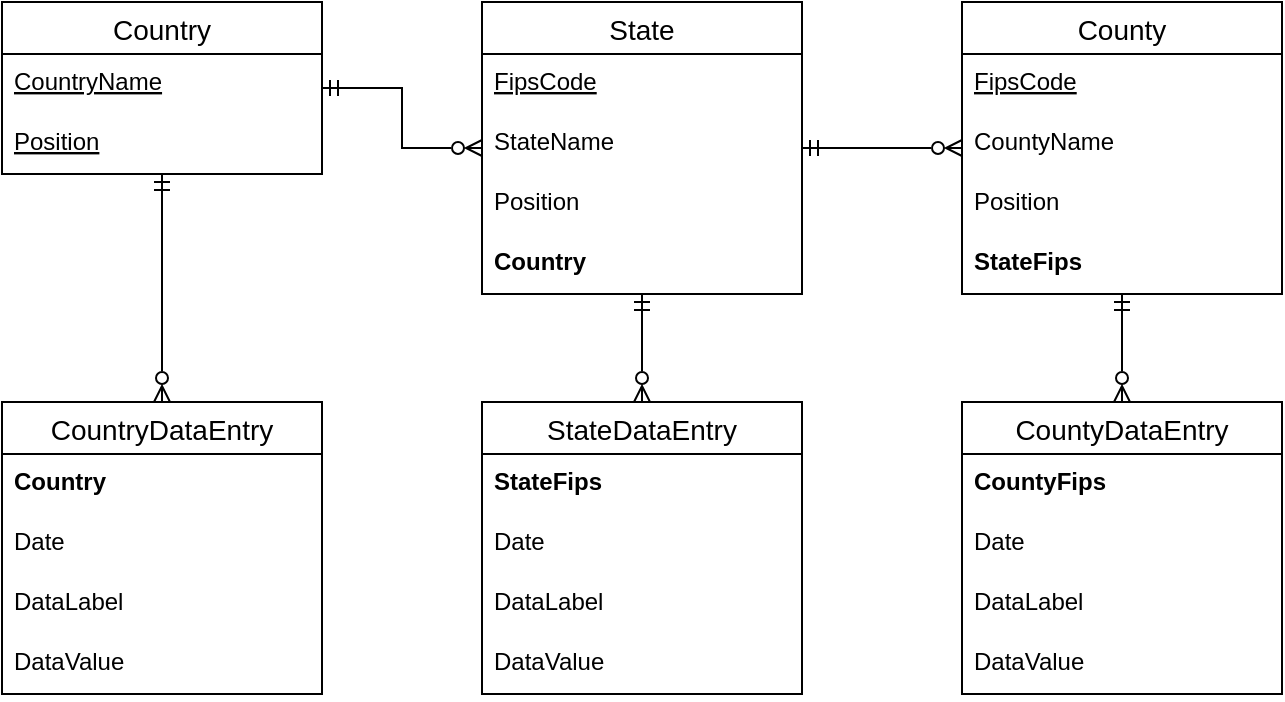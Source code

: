 <mxfile version="15.4.0" type="device"><diagram id="3YH0XLdzkx8KZmpzLlyQ" name="Page-1"><mxGraphModel dx="1038" dy="607" grid="1" gridSize="10" guides="1" tooltips="1" connect="1" arrows="1" fold="1" page="1" pageScale="1" pageWidth="900" pageHeight="1600" math="0" shadow="0"><root><mxCell id="0"/><mxCell id="1" parent="0"/><mxCell id="nERzGypJJPE0DOTIM0iv-51" style="edgeStyle=orthogonalEdgeStyle;rounded=0;orthogonalLoop=1;jettySize=auto;html=1;startArrow=ERmandOne;startFill=0;endArrow=ERzeroToMany;endFill=0;" parent="1" source="nERzGypJJPE0DOTIM0iv-23" target="nERzGypJJPE0DOTIM0iv-27" edge="1"><mxGeometry relative="1" as="geometry"/></mxCell><mxCell id="nERzGypJJPE0DOTIM0iv-58" style="edgeStyle=orthogonalEdgeStyle;rounded=0;orthogonalLoop=1;jettySize=auto;html=1;startArrow=ERmandOne;startFill=0;endArrow=ERzeroToMany;endFill=0;" parent="1" source="nERzGypJJPE0DOTIM0iv-23" target="nERzGypJJPE0DOTIM0iv-45" edge="1"><mxGeometry relative="1" as="geometry"/></mxCell><mxCell id="nERzGypJJPE0DOTIM0iv-23" value="Country" style="swimlane;fontStyle=0;childLayout=stackLayout;horizontal=1;startSize=26;horizontalStack=0;resizeParent=1;resizeParentMax=0;resizeLast=0;collapsible=1;marginBottom=0;align=center;fontSize=14;" parent="1" vertex="1"><mxGeometry x="80" y="80" width="160" height="86" as="geometry"/></mxCell><mxCell id="nERzGypJJPE0DOTIM0iv-24" value="CountryName" style="text;strokeColor=none;fillColor=none;spacingLeft=4;spacingRight=4;overflow=hidden;rotatable=0;points=[[0,0.5],[1,0.5]];portConstraint=eastwest;fontSize=12;fontStyle=4" parent="nERzGypJJPE0DOTIM0iv-23" vertex="1"><mxGeometry y="26" width="160" height="30" as="geometry"/></mxCell><mxCell id="9cDq4i9uvsk0SzoSHNKJ-4" value="Position" style="text;strokeColor=none;fillColor=none;spacingLeft=4;spacingRight=4;overflow=hidden;rotatable=0;points=[[0,0.5],[1,0.5]];portConstraint=eastwest;fontSize=12;fontStyle=4" vertex="1" parent="nERzGypJJPE0DOTIM0iv-23"><mxGeometry y="56" width="160" height="30" as="geometry"/></mxCell><mxCell id="nERzGypJJPE0DOTIM0iv-52" style="edgeStyle=orthogonalEdgeStyle;rounded=0;orthogonalLoop=1;jettySize=auto;html=1;startArrow=ERmandOne;startFill=0;endArrow=ERzeroToMany;endFill=0;" parent="1" source="nERzGypJJPE0DOTIM0iv-27" target="nERzGypJJPE0DOTIM0iv-32" edge="1"><mxGeometry relative="1" as="geometry"/></mxCell><mxCell id="nERzGypJJPE0DOTIM0iv-63" style="edgeStyle=orthogonalEdgeStyle;rounded=0;orthogonalLoop=1;jettySize=auto;html=1;startArrow=ERmandOne;startFill=0;endArrow=ERzeroToMany;endFill=0;" parent="1" source="nERzGypJJPE0DOTIM0iv-27" target="nERzGypJJPE0DOTIM0iv-59" edge="1"><mxGeometry relative="1" as="geometry"/></mxCell><mxCell id="nERzGypJJPE0DOTIM0iv-27" value="State" style="swimlane;fontStyle=0;childLayout=stackLayout;horizontal=1;startSize=26;horizontalStack=0;resizeParent=1;resizeParentMax=0;resizeLast=0;collapsible=1;marginBottom=0;align=center;fontSize=14;" parent="1" vertex="1"><mxGeometry x="320" y="80" width="160" height="146" as="geometry"/></mxCell><mxCell id="nERzGypJJPE0DOTIM0iv-31" value="FipsCode" style="text;strokeColor=none;fillColor=none;spacingLeft=4;spacingRight=4;overflow=hidden;rotatable=0;points=[[0,0.5],[1,0.5]];portConstraint=eastwest;fontSize=12;fontStyle=4" parent="nERzGypJJPE0DOTIM0iv-27" vertex="1"><mxGeometry y="26" width="160" height="30" as="geometry"/></mxCell><mxCell id="nERzGypJJPE0DOTIM0iv-28" value="StateName" style="text;strokeColor=none;fillColor=none;spacingLeft=4;spacingRight=4;overflow=hidden;rotatable=0;points=[[0,0.5],[1,0.5]];portConstraint=eastwest;fontSize=12;" parent="nERzGypJJPE0DOTIM0iv-27" vertex="1"><mxGeometry y="56" width="160" height="30" as="geometry"/></mxCell><mxCell id="9cDq4i9uvsk0SzoSHNKJ-1" value="Position" style="text;strokeColor=none;fillColor=none;spacingLeft=4;spacingRight=4;overflow=hidden;rotatable=0;points=[[0,0.5],[1,0.5]];portConstraint=eastwest;fontSize=12;fontStyle=0" vertex="1" parent="nERzGypJJPE0DOTIM0iv-27"><mxGeometry y="86" width="160" height="30" as="geometry"/></mxCell><mxCell id="nERzGypJJPE0DOTIM0iv-35" value="Country" style="text;strokeColor=none;fillColor=none;spacingLeft=4;spacingRight=4;overflow=hidden;rotatable=0;points=[[0,0.5],[1,0.5]];portConstraint=eastwest;fontSize=12;fontStyle=1" parent="nERzGypJJPE0DOTIM0iv-27" vertex="1"><mxGeometry y="116" width="160" height="30" as="geometry"/></mxCell><mxCell id="nERzGypJJPE0DOTIM0iv-68" style="edgeStyle=orthogonalEdgeStyle;rounded=0;orthogonalLoop=1;jettySize=auto;html=1;startArrow=ERmandOne;startFill=0;endArrow=ERzeroToMany;endFill=0;" parent="1" source="nERzGypJJPE0DOTIM0iv-32" target="nERzGypJJPE0DOTIM0iv-64" edge="1"><mxGeometry relative="1" as="geometry"/></mxCell><mxCell id="nERzGypJJPE0DOTIM0iv-32" value="County" style="swimlane;fontStyle=0;childLayout=stackLayout;horizontal=1;startSize=26;horizontalStack=0;resizeParent=1;resizeParentMax=0;resizeLast=0;collapsible=1;marginBottom=0;align=center;fontSize=14;" parent="1" vertex="1"><mxGeometry x="560" y="80" width="160" height="146" as="geometry"/></mxCell><mxCell id="nERzGypJJPE0DOTIM0iv-34" value="FipsCode" style="text;strokeColor=none;fillColor=none;spacingLeft=4;spacingRight=4;overflow=hidden;rotatable=0;points=[[0,0.5],[1,0.5]];portConstraint=eastwest;fontSize=12;fontStyle=4" parent="nERzGypJJPE0DOTIM0iv-32" vertex="1"><mxGeometry y="26" width="160" height="30" as="geometry"/></mxCell><mxCell id="nERzGypJJPE0DOTIM0iv-33" value="CountyName" style="text;strokeColor=none;fillColor=none;spacingLeft=4;spacingRight=4;overflow=hidden;rotatable=0;points=[[0,0.5],[1,0.5]];portConstraint=eastwest;fontSize=12;" parent="nERzGypJJPE0DOTIM0iv-32" vertex="1"><mxGeometry y="56" width="160" height="30" as="geometry"/></mxCell><mxCell id="9cDq4i9uvsk0SzoSHNKJ-2" value="Position" style="text;strokeColor=none;fillColor=none;spacingLeft=4;spacingRight=4;overflow=hidden;rotatable=0;points=[[0,0.5],[1,0.5]];portConstraint=eastwest;fontSize=12;fontStyle=0" vertex="1" parent="nERzGypJJPE0DOTIM0iv-32"><mxGeometry y="86" width="160" height="30" as="geometry"/></mxCell><mxCell id="nERzGypJJPE0DOTIM0iv-36" value="StateFips" style="text;strokeColor=none;fillColor=none;spacingLeft=4;spacingRight=4;overflow=hidden;rotatable=0;points=[[0,0.5],[1,0.5]];portConstraint=eastwest;fontSize=12;fontStyle=1" parent="nERzGypJJPE0DOTIM0iv-32" vertex="1"><mxGeometry y="116" width="160" height="30" as="geometry"/></mxCell><mxCell id="nERzGypJJPE0DOTIM0iv-45" value="CountryDataEntry" style="swimlane;fontStyle=0;childLayout=stackLayout;horizontal=1;startSize=26;horizontalStack=0;resizeParent=1;resizeParentMax=0;resizeLast=0;collapsible=1;marginBottom=0;align=center;fontSize=14;" parent="1" vertex="1"><mxGeometry x="80" y="280" width="160" height="146" as="geometry"/></mxCell><mxCell id="nERzGypJJPE0DOTIM0iv-46" value="Country" style="text;strokeColor=none;fillColor=none;spacingLeft=4;spacingRight=4;overflow=hidden;rotatable=0;points=[[0,0.5],[1,0.5]];portConstraint=eastwest;fontSize=12;fontStyle=1" parent="nERzGypJJPE0DOTIM0iv-45" vertex="1"><mxGeometry y="26" width="160" height="30" as="geometry"/></mxCell><mxCell id="nERzGypJJPE0DOTIM0iv-69" value="Date" style="text;strokeColor=none;fillColor=none;spacingLeft=4;spacingRight=4;overflow=hidden;rotatable=0;points=[[0,0.5],[1,0.5]];portConstraint=eastwest;fontSize=12;" parent="nERzGypJJPE0DOTIM0iv-45" vertex="1"><mxGeometry y="56" width="160" height="30" as="geometry"/></mxCell><mxCell id="nERzGypJJPE0DOTIM0iv-47" value="DataLabel" style="text;strokeColor=none;fillColor=none;spacingLeft=4;spacingRight=4;overflow=hidden;rotatable=0;points=[[0,0.5],[1,0.5]];portConstraint=eastwest;fontSize=12;" parent="nERzGypJJPE0DOTIM0iv-45" vertex="1"><mxGeometry y="86" width="160" height="30" as="geometry"/></mxCell><mxCell id="nERzGypJJPE0DOTIM0iv-48" value="DataValue" style="text;strokeColor=none;fillColor=none;spacingLeft=4;spacingRight=4;overflow=hidden;rotatable=0;points=[[0,0.5],[1,0.5]];portConstraint=eastwest;fontSize=12;" parent="nERzGypJJPE0DOTIM0iv-45" vertex="1"><mxGeometry y="116" width="160" height="30" as="geometry"/></mxCell><mxCell id="nERzGypJJPE0DOTIM0iv-59" value="StateDataEntry" style="swimlane;fontStyle=0;childLayout=stackLayout;horizontal=1;startSize=26;horizontalStack=0;resizeParent=1;resizeParentMax=0;resizeLast=0;collapsible=1;marginBottom=0;align=center;fontSize=14;" parent="1" vertex="1"><mxGeometry x="320" y="280" width="160" height="146" as="geometry"/></mxCell><mxCell id="nERzGypJJPE0DOTIM0iv-60" value="StateFips" style="text;strokeColor=none;fillColor=none;spacingLeft=4;spacingRight=4;overflow=hidden;rotatable=0;points=[[0,0.5],[1,0.5]];portConstraint=eastwest;fontSize=12;fontStyle=1" parent="nERzGypJJPE0DOTIM0iv-59" vertex="1"><mxGeometry y="26" width="160" height="30" as="geometry"/></mxCell><mxCell id="nERzGypJJPE0DOTIM0iv-70" value="Date" style="text;strokeColor=none;fillColor=none;spacingLeft=4;spacingRight=4;overflow=hidden;rotatable=0;points=[[0,0.5],[1,0.5]];portConstraint=eastwest;fontSize=12;" parent="nERzGypJJPE0DOTIM0iv-59" vertex="1"><mxGeometry y="56" width="160" height="30" as="geometry"/></mxCell><mxCell id="nERzGypJJPE0DOTIM0iv-61" value="DataLabel" style="text;strokeColor=none;fillColor=none;spacingLeft=4;spacingRight=4;overflow=hidden;rotatable=0;points=[[0,0.5],[1,0.5]];portConstraint=eastwest;fontSize=12;" parent="nERzGypJJPE0DOTIM0iv-59" vertex="1"><mxGeometry y="86" width="160" height="30" as="geometry"/></mxCell><mxCell id="nERzGypJJPE0DOTIM0iv-62" value="DataValue" style="text;strokeColor=none;fillColor=none;spacingLeft=4;spacingRight=4;overflow=hidden;rotatable=0;points=[[0,0.5],[1,0.5]];portConstraint=eastwest;fontSize=12;" parent="nERzGypJJPE0DOTIM0iv-59" vertex="1"><mxGeometry y="116" width="160" height="30" as="geometry"/></mxCell><mxCell id="nERzGypJJPE0DOTIM0iv-64" value="CountyDataEntry" style="swimlane;fontStyle=0;childLayout=stackLayout;horizontal=1;startSize=26;horizontalStack=0;resizeParent=1;resizeParentMax=0;resizeLast=0;collapsible=1;marginBottom=0;align=center;fontSize=14;" parent="1" vertex="1"><mxGeometry x="560" y="280" width="160" height="146" as="geometry"/></mxCell><mxCell id="nERzGypJJPE0DOTIM0iv-65" value="CountyFips" style="text;strokeColor=none;fillColor=none;spacingLeft=4;spacingRight=4;overflow=hidden;rotatable=0;points=[[0,0.5],[1,0.5]];portConstraint=eastwest;fontSize=12;fontStyle=1" parent="nERzGypJJPE0DOTIM0iv-64" vertex="1"><mxGeometry y="26" width="160" height="30" as="geometry"/></mxCell><mxCell id="nERzGypJJPE0DOTIM0iv-71" value="Date" style="text;strokeColor=none;fillColor=none;spacingLeft=4;spacingRight=4;overflow=hidden;rotatable=0;points=[[0,0.5],[1,0.5]];portConstraint=eastwest;fontSize=12;" parent="nERzGypJJPE0DOTIM0iv-64" vertex="1"><mxGeometry y="56" width="160" height="30" as="geometry"/></mxCell><mxCell id="nERzGypJJPE0DOTIM0iv-66" value="DataLabel" style="text;strokeColor=none;fillColor=none;spacingLeft=4;spacingRight=4;overflow=hidden;rotatable=0;points=[[0,0.5],[1,0.5]];portConstraint=eastwest;fontSize=12;" parent="nERzGypJJPE0DOTIM0iv-64" vertex="1"><mxGeometry y="86" width="160" height="30" as="geometry"/></mxCell><mxCell id="nERzGypJJPE0DOTIM0iv-67" value="DataValue" style="text;strokeColor=none;fillColor=none;spacingLeft=4;spacingRight=4;overflow=hidden;rotatable=0;points=[[0,0.5],[1,0.5]];portConstraint=eastwest;fontSize=12;" parent="nERzGypJJPE0DOTIM0iv-64" vertex="1"><mxGeometry y="116" width="160" height="30" as="geometry"/></mxCell></root></mxGraphModel></diagram></mxfile>